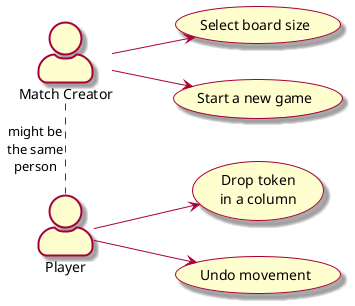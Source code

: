 @startuml
skin rose
skinparam actorstyle awesome
left to right direction

:Player:
:Match Creator: as Creator

(Drop token\nin a column) as (Drop)
(Select board size) as (Size)
(Start a new game) as (Start)
(Undo movement) as (Undo)

Player --> (Drop)
Player --> (Undo)

Creator --> (Size)
Creator --> (Start)

Creator . Player : might be\nthe same\nperson

@enduml